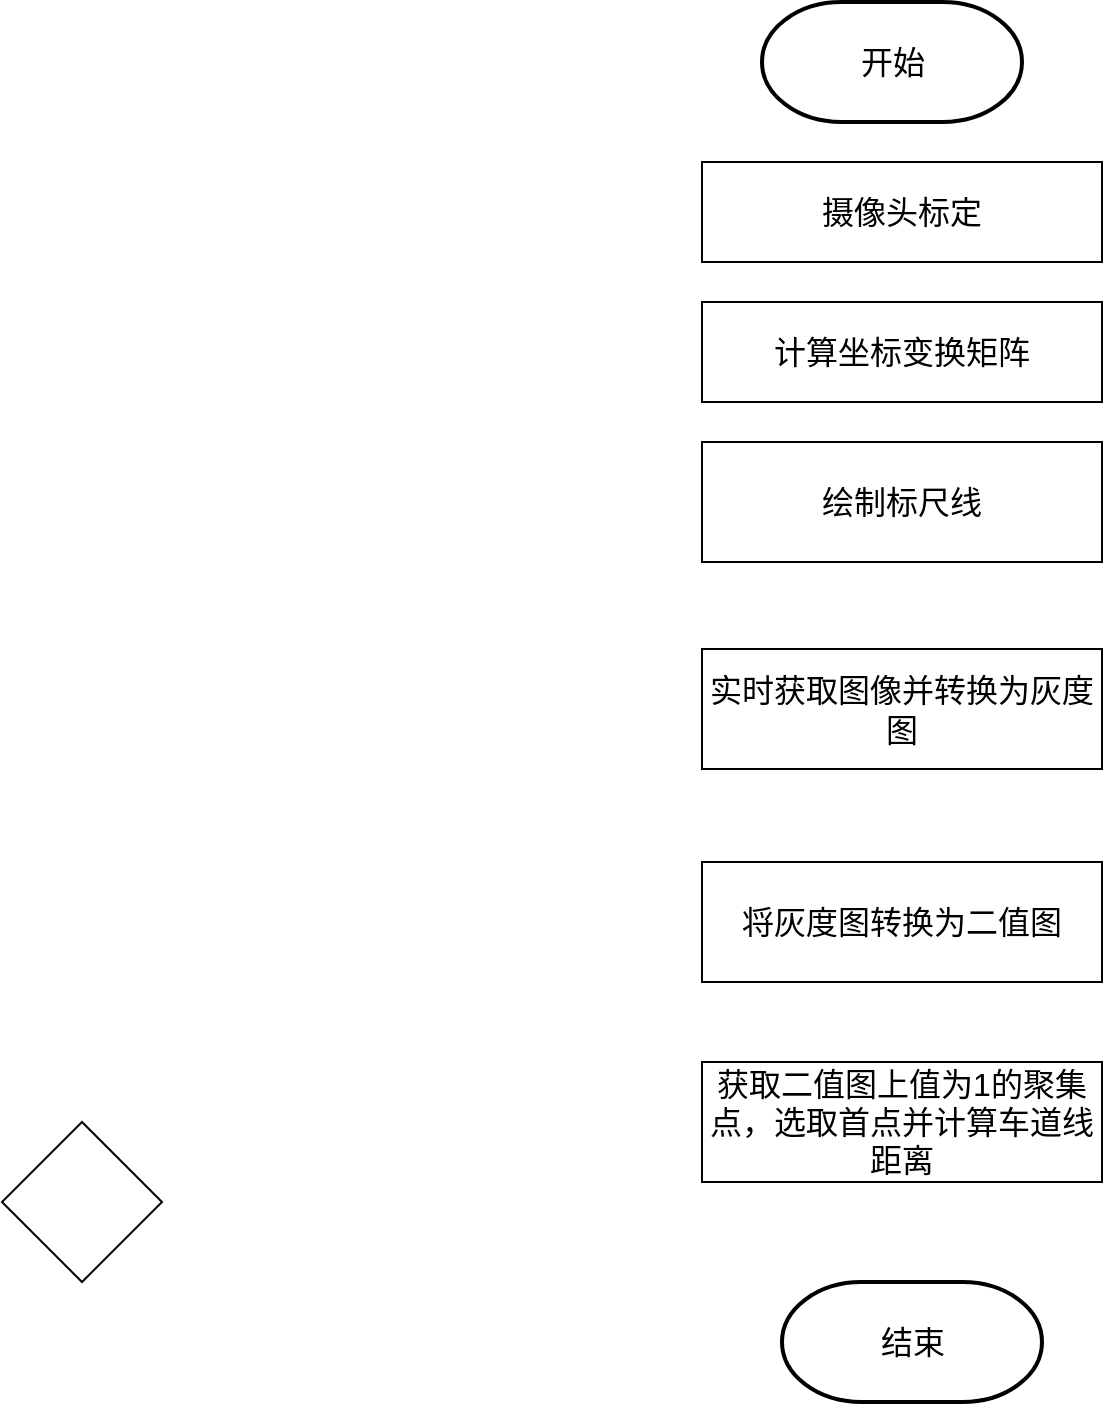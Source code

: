 <mxfile version="20.4.0" type="github">
  <diagram id="6a731a19-8d31-9384-78a2-239565b7b9f0" name="Page-1">
    <mxGraphModel dx="1422" dy="762" grid="1" gridSize="10" guides="1" tooltips="1" connect="1" arrows="1" fold="1" page="1" pageScale="1" pageWidth="1169" pageHeight="827" background="none" math="0" shadow="0">
      <root>
        <mxCell id="0" />
        <mxCell id="1" parent="0" />
        <mxCell id="2" value="&lt;font style=&quot;font-size: 16px;&quot;&gt;开始&lt;/font&gt;" style="shape=mxgraph.flowchart.terminator;strokeWidth=2;gradientColor=none;gradientDirection=north;fontStyle=0;html=1;" parent="1" vertex="1">
          <mxGeometry x="790" y="60" width="130" height="60" as="geometry" />
        </mxCell>
        <mxCell id="sX7bemxgdabTvUzmlhU1-55" value="摄像头标定" style="rounded=0;whiteSpace=wrap;html=1;fontSize=16;" vertex="1" parent="1">
          <mxGeometry x="760" y="140" width="200" height="50" as="geometry" />
        </mxCell>
        <mxCell id="sX7bemxgdabTvUzmlhU1-56" value="计算坐标变换矩阵" style="rounded=0;whiteSpace=wrap;html=1;fontSize=16;" vertex="1" parent="1">
          <mxGeometry x="760" y="210" width="200" height="50" as="geometry" />
        </mxCell>
        <mxCell id="sX7bemxgdabTvUzmlhU1-57" value="绘制标尺线" style="rounded=0;whiteSpace=wrap;html=1;fontSize=16;" vertex="1" parent="1">
          <mxGeometry x="760" y="280" width="200" height="60" as="geometry" />
        </mxCell>
        <mxCell id="sX7bemxgdabTvUzmlhU1-58" value="实时获取图像并转换为灰度图" style="rounded=0;whiteSpace=wrap;html=1;fontSize=16;" vertex="1" parent="1">
          <mxGeometry x="760" y="383.5" width="200" height="60" as="geometry" />
        </mxCell>
        <mxCell id="sX7bemxgdabTvUzmlhU1-59" value="将灰度图转换为二值图" style="rounded=0;whiteSpace=wrap;html=1;fontSize=16;" vertex="1" parent="1">
          <mxGeometry x="760" y="490" width="200" height="60" as="geometry" />
        </mxCell>
        <mxCell id="sX7bemxgdabTvUzmlhU1-60" value="获取二值图上值为1的聚集点，选取首点并计算车道线距离" style="rounded=0;whiteSpace=wrap;html=1;fontSize=16;" vertex="1" parent="1">
          <mxGeometry x="760" y="590" width="200" height="60" as="geometry" />
        </mxCell>
        <mxCell id="sX7bemxgdabTvUzmlhU1-61" value="&lt;font style=&quot;font-size: 16px;&quot;&gt;结束&lt;/font&gt;" style="shape=mxgraph.flowchart.terminator;strokeWidth=2;gradientColor=none;gradientDirection=north;fontStyle=0;html=1;" vertex="1" parent="1">
          <mxGeometry x="800" y="700" width="130" height="60" as="geometry" />
        </mxCell>
        <mxCell id="sX7bemxgdabTvUzmlhU1-62" value="" style="rhombus;whiteSpace=wrap;html=1;fontSize=16;" vertex="1" parent="1">
          <mxGeometry x="410" y="620" width="80" height="80" as="geometry" />
        </mxCell>
      </root>
    </mxGraphModel>
  </diagram>
</mxfile>
